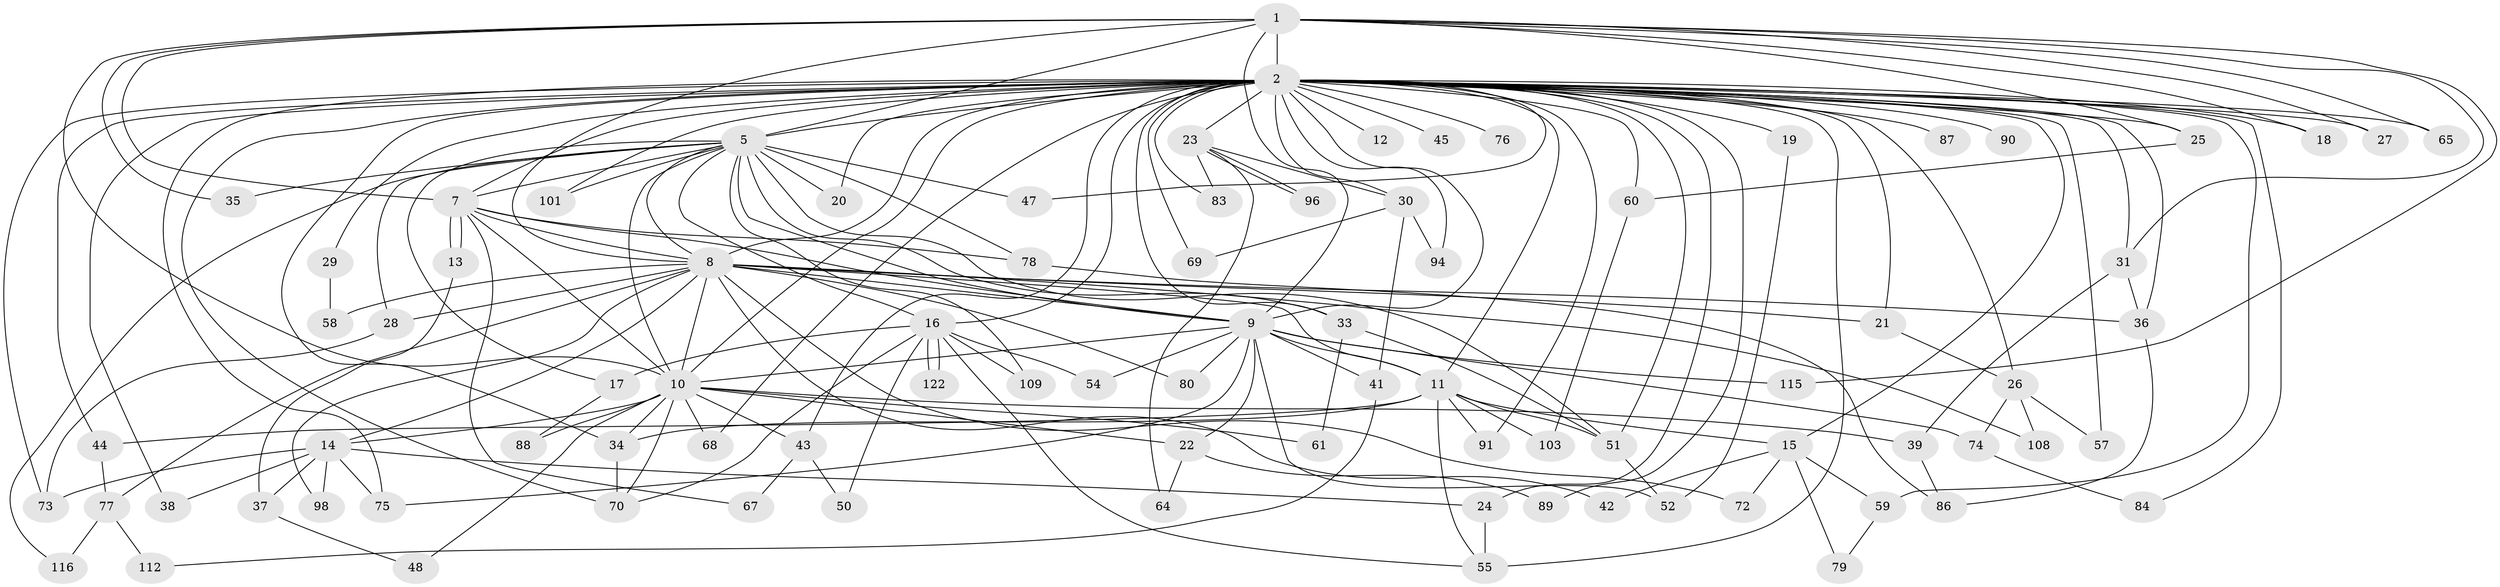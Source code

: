 // original degree distribution, {20: 0.016129032258064516, 28: 0.008064516129032258, 19: 0.008064516129032258, 24: 0.008064516129032258, 32: 0.008064516129032258, 14: 0.008064516129032258, 22: 0.008064516129032258, 18: 0.008064516129032258, 21: 0.008064516129032258, 10: 0.016129032258064516, 2: 0.5241935483870968, 3: 0.23387096774193547, 8: 0.016129032258064516, 6: 0.016129032258064516, 4: 0.07258064516129033, 7: 0.008064516129032258, 5: 0.03225806451612903}
// Generated by graph-tools (version 1.1) at 2025/17/03/04/25 18:17:30]
// undirected, 86 vertices, 184 edges
graph export_dot {
graph [start="1"]
  node [color=gray90,style=filled];
  1;
  2 [super="+71+107+102+105+4+3"];
  5;
  7;
  8;
  9;
  10 [super="+32"];
  11;
  12;
  13;
  14;
  15;
  16;
  17;
  18 [super="+46"];
  19;
  20;
  21;
  22;
  23 [super="+93"];
  24;
  25;
  26;
  27;
  28 [super="+85"];
  29;
  30;
  31;
  33;
  34 [super="+82+124"];
  35;
  36 [super="+104"];
  37;
  38 [super="+119"];
  39;
  41;
  42;
  43;
  44;
  45;
  47;
  48;
  50;
  51 [super="+92+106+111"];
  52;
  54;
  55 [super="+117"];
  57;
  58;
  59;
  60;
  61;
  64;
  65;
  67;
  68;
  69;
  70 [super="+81"];
  72;
  73;
  74;
  75;
  76;
  77;
  78;
  79;
  80;
  83;
  84;
  86 [super="+99"];
  87;
  88;
  89;
  90;
  91;
  94;
  96;
  98;
  101;
  103;
  108;
  109;
  112;
  115;
  116;
  122;
  1 -- 2 [weight=8];
  1 -- 5;
  1 -- 7;
  1 -- 8;
  1 -- 9;
  1 -- 10;
  1 -- 18;
  1 -- 25;
  1 -- 27;
  1 -- 31;
  1 -- 35;
  1 -- 65;
  1 -- 115;
  2 -- 5 [weight=6];
  2 -- 7 [weight=5];
  2 -- 8 [weight=5];
  2 -- 9 [weight=4];
  2 -- 10 [weight=6];
  2 -- 16;
  2 -- 21;
  2 -- 31;
  2 -- 33;
  2 -- 60;
  2 -- 73;
  2 -- 89;
  2 -- 90 [weight=2];
  2 -- 70 [weight=3];
  2 -- 65;
  2 -- 18 [weight=2];
  2 -- 84;
  2 -- 87 [weight=2];
  2 -- 23 [weight=3];
  2 -- 91;
  2 -- 94;
  2 -- 34 [weight=2];
  2 -- 45 [weight=2];
  2 -- 55 [weight=2];
  2 -- 57;
  2 -- 11;
  2 -- 12;
  2 -- 15;
  2 -- 19 [weight=2];
  2 -- 20;
  2 -- 24;
  2 -- 25;
  2 -- 26 [weight=3];
  2 -- 27;
  2 -- 29;
  2 -- 30;
  2 -- 36;
  2 -- 38 [weight=2];
  2 -- 43;
  2 -- 44;
  2 -- 47;
  2 -- 51;
  2 -- 59;
  2 -- 68;
  2 -- 69;
  2 -- 75;
  2 -- 76 [weight=2];
  2 -- 83;
  2 -- 101;
  5 -- 7;
  5 -- 8;
  5 -- 9;
  5 -- 10 [weight=2];
  5 -- 16;
  5 -- 17;
  5 -- 20;
  5 -- 28;
  5 -- 33;
  5 -- 35;
  5 -- 47;
  5 -- 51;
  5 -- 78;
  5 -- 101;
  5 -- 109;
  5 -- 116;
  7 -- 8;
  7 -- 9;
  7 -- 10;
  7 -- 13;
  7 -- 13;
  7 -- 67;
  7 -- 78;
  8 -- 9;
  8 -- 10;
  8 -- 11;
  8 -- 14;
  8 -- 21;
  8 -- 28;
  8 -- 36;
  8 -- 42;
  8 -- 58;
  8 -- 72;
  8 -- 77;
  8 -- 80;
  8 -- 98;
  8 -- 108;
  9 -- 10;
  9 -- 11;
  9 -- 22;
  9 -- 41;
  9 -- 52;
  9 -- 54;
  9 -- 74;
  9 -- 75;
  9 -- 80;
  9 -- 115;
  10 -- 14;
  10 -- 22;
  10 -- 34;
  10 -- 39;
  10 -- 43;
  10 -- 48;
  10 -- 61;
  10 -- 68;
  10 -- 88;
  10 -- 70;
  11 -- 15;
  11 -- 44;
  11 -- 51;
  11 -- 55;
  11 -- 91;
  11 -- 103;
  11 -- 34;
  13 -- 37;
  14 -- 24;
  14 -- 37;
  14 -- 38;
  14 -- 73;
  14 -- 75;
  14 -- 98;
  15 -- 42;
  15 -- 59;
  15 -- 72;
  15 -- 79;
  16 -- 17;
  16 -- 50;
  16 -- 54;
  16 -- 70;
  16 -- 109;
  16 -- 122;
  16 -- 122;
  16 -- 55;
  17 -- 88;
  19 -- 52;
  21 -- 26;
  22 -- 64;
  22 -- 89;
  23 -- 30;
  23 -- 64;
  23 -- 83;
  23 -- 96;
  23 -- 96;
  24 -- 55;
  25 -- 60;
  26 -- 57;
  26 -- 74;
  26 -- 108;
  28 -- 73;
  29 -- 58;
  30 -- 41;
  30 -- 69;
  30 -- 94;
  31 -- 36;
  31 -- 39;
  33 -- 61;
  33 -- 51;
  34 -- 70;
  36 -- 86;
  37 -- 48;
  39 -- 86;
  41 -- 112;
  43 -- 50;
  43 -- 67;
  44 -- 77;
  51 -- 52;
  59 -- 79;
  60 -- 103;
  74 -- 84;
  77 -- 112;
  77 -- 116;
  78 -- 86;
}
